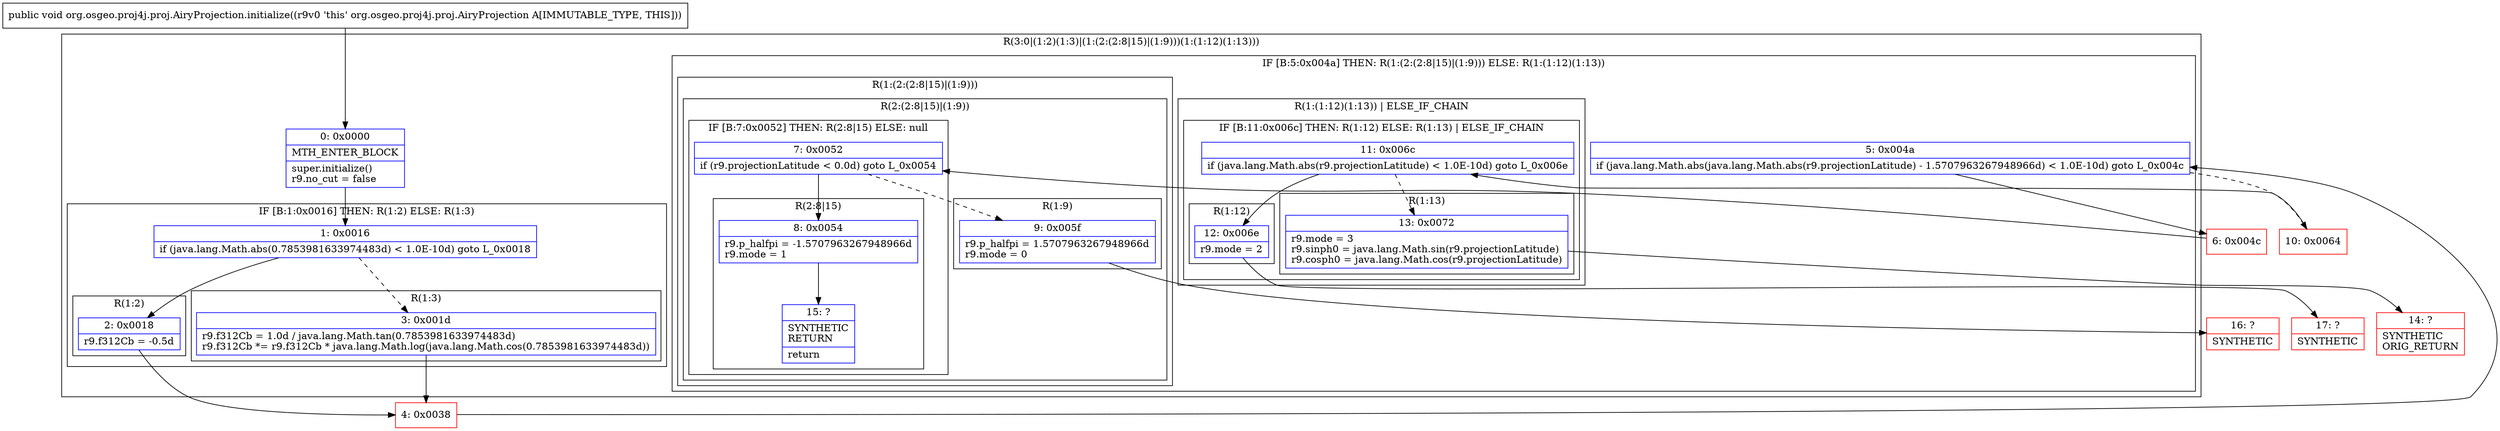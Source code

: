 digraph "CFG fororg.osgeo.proj4j.proj.AiryProjection.initialize()V" {
subgraph cluster_Region_958167559 {
label = "R(3:0|(1:2)(1:3)|(1:(2:(2:8|15)|(1:9)))(1:(1:12)(1:13)))";
node [shape=record,color=blue];
Node_0 [shape=record,label="{0\:\ 0x0000|MTH_ENTER_BLOCK\l|super.initialize()\lr9.no_cut = false\l}"];
subgraph cluster_IfRegion_288296972 {
label = "IF [B:1:0x0016] THEN: R(1:2) ELSE: R(1:3)";
node [shape=record,color=blue];
Node_1 [shape=record,label="{1\:\ 0x0016|if (java.lang.Math.abs(0.7853981633974483d) \< 1.0E\-10d) goto L_0x0018\l}"];
subgraph cluster_Region_1666849398 {
label = "R(1:2)";
node [shape=record,color=blue];
Node_2 [shape=record,label="{2\:\ 0x0018|r9.f312Cb = \-0.5d\l}"];
}
subgraph cluster_Region_765344466 {
label = "R(1:3)";
node [shape=record,color=blue];
Node_3 [shape=record,label="{3\:\ 0x001d|r9.f312Cb = 1.0d \/ java.lang.Math.tan(0.7853981633974483d)\lr9.f312Cb *= r9.f312Cb * java.lang.Math.log(java.lang.Math.cos(0.7853981633974483d))\l}"];
}
}
subgraph cluster_IfRegion_2005442852 {
label = "IF [B:5:0x004a] THEN: R(1:(2:(2:8|15)|(1:9))) ELSE: R(1:(1:12)(1:13))";
node [shape=record,color=blue];
Node_5 [shape=record,label="{5\:\ 0x004a|if (java.lang.Math.abs(java.lang.Math.abs(r9.projectionLatitude) \- 1.5707963267948966d) \< 1.0E\-10d) goto L_0x004c\l}"];
subgraph cluster_Region_508457129 {
label = "R(1:(2:(2:8|15)|(1:9)))";
node [shape=record,color=blue];
subgraph cluster_Region_770986172 {
label = "R(2:(2:8|15)|(1:9))";
node [shape=record,color=blue];
subgraph cluster_IfRegion_1910552442 {
label = "IF [B:7:0x0052] THEN: R(2:8|15) ELSE: null";
node [shape=record,color=blue];
Node_7 [shape=record,label="{7\:\ 0x0052|if (r9.projectionLatitude \< 0.0d) goto L_0x0054\l}"];
subgraph cluster_Region_1129560547 {
label = "R(2:8|15)";
node [shape=record,color=blue];
Node_8 [shape=record,label="{8\:\ 0x0054|r9.p_halfpi = \-1.5707963267948966d\lr9.mode = 1\l}"];
Node_15 [shape=record,label="{15\:\ ?|SYNTHETIC\lRETURN\l|return\l}"];
}
}
subgraph cluster_Region_787825176 {
label = "R(1:9)";
node [shape=record,color=blue];
Node_9 [shape=record,label="{9\:\ 0x005f|r9.p_halfpi = 1.5707963267948966d\lr9.mode = 0\l}"];
}
}
}
subgraph cluster_Region_554403530 {
label = "R(1:(1:12)(1:13)) | ELSE_IF_CHAIN\l";
node [shape=record,color=blue];
subgraph cluster_IfRegion_1428467446 {
label = "IF [B:11:0x006c] THEN: R(1:12) ELSE: R(1:13) | ELSE_IF_CHAIN\l";
node [shape=record,color=blue];
Node_11 [shape=record,label="{11\:\ 0x006c|if (java.lang.Math.abs(r9.projectionLatitude) \< 1.0E\-10d) goto L_0x006e\l}"];
subgraph cluster_Region_191269136 {
label = "R(1:12)";
node [shape=record,color=blue];
Node_12 [shape=record,label="{12\:\ 0x006e|r9.mode = 2\l}"];
}
subgraph cluster_Region_252178406 {
label = "R(1:13)";
node [shape=record,color=blue];
Node_13 [shape=record,label="{13\:\ 0x0072|r9.mode = 3\lr9.sinph0 = java.lang.Math.sin(r9.projectionLatitude)\lr9.cosph0 = java.lang.Math.cos(r9.projectionLatitude)\l}"];
}
}
}
}
}
Node_4 [shape=record,color=red,label="{4\:\ 0x0038}"];
Node_6 [shape=record,color=red,label="{6\:\ 0x004c}"];
Node_10 [shape=record,color=red,label="{10\:\ 0x0064}"];
Node_14 [shape=record,color=red,label="{14\:\ ?|SYNTHETIC\lORIG_RETURN\l}"];
Node_16 [shape=record,color=red,label="{16\:\ ?|SYNTHETIC\l}"];
Node_17 [shape=record,color=red,label="{17\:\ ?|SYNTHETIC\l}"];
MethodNode[shape=record,label="{public void org.osgeo.proj4j.proj.AiryProjection.initialize((r9v0 'this' org.osgeo.proj4j.proj.AiryProjection A[IMMUTABLE_TYPE, THIS])) }"];
MethodNode -> Node_0;
Node_0 -> Node_1;
Node_1 -> Node_2;
Node_1 -> Node_3[style=dashed];
Node_2 -> Node_4;
Node_3 -> Node_4;
Node_5 -> Node_6;
Node_5 -> Node_10[style=dashed];
Node_7 -> Node_8;
Node_7 -> Node_9[style=dashed];
Node_8 -> Node_15;
Node_9 -> Node_16;
Node_11 -> Node_12;
Node_11 -> Node_13[style=dashed];
Node_12 -> Node_17;
Node_13 -> Node_14;
Node_4 -> Node_5;
Node_6 -> Node_7;
Node_10 -> Node_11;
}

